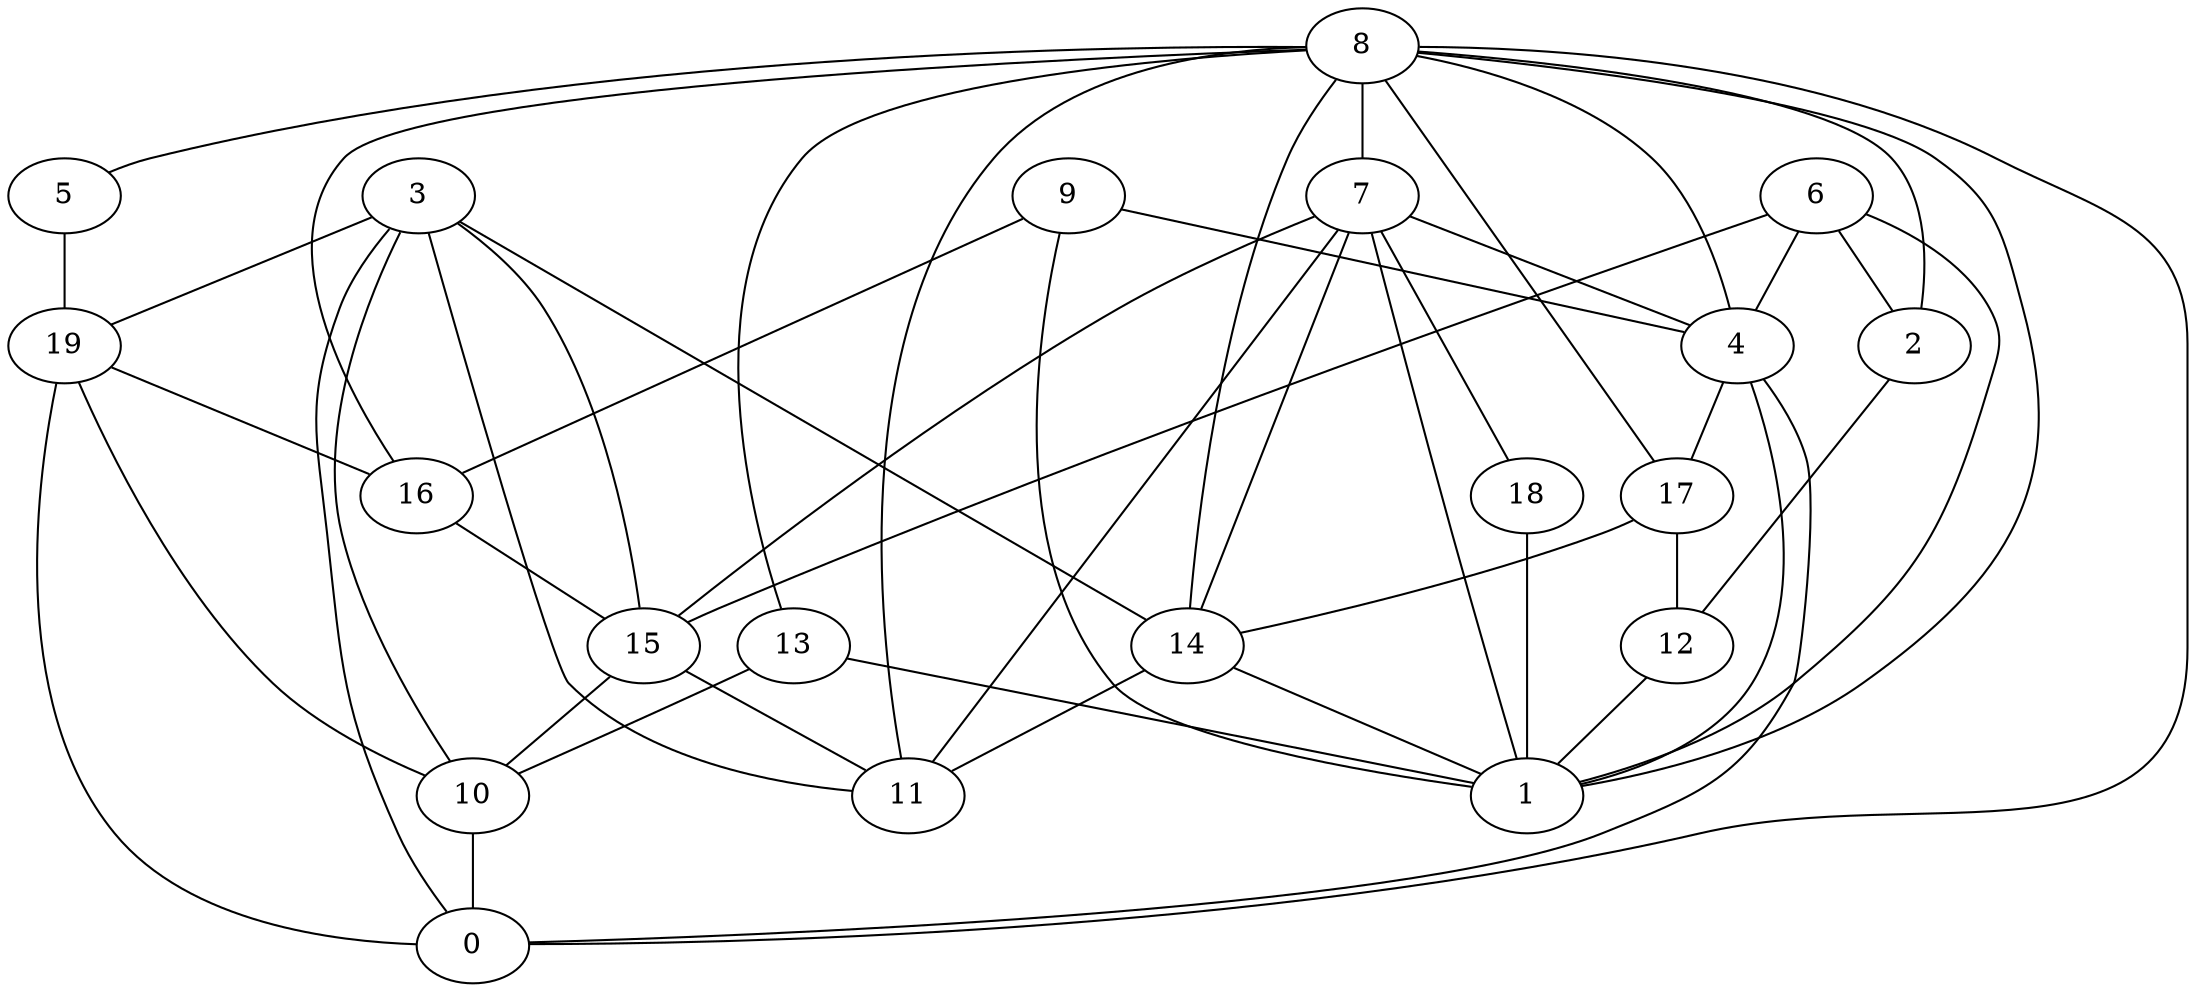 digraph GG_graph {

subgraph G_graph {
edge [color = black]
"16" -> "15" [dir = none]
"3" -> "14" [dir = none]
"18" -> "1" [dir = none]
"9" -> "4" [dir = none]
"5" -> "19" [dir = none]
"8" -> "11" [dir = none]
"8" -> "4" [dir = none]
"8" -> "5" [dir = none]
"8" -> "17" [dir = none]
"8" -> "2" [dir = none]
"8" -> "14" [dir = none]
"8" -> "13" [dir = none]
"2" -> "12" [dir = none]
"6" -> "2" [dir = none]
"19" -> "0" [dir = none]
"7" -> "15" [dir = none]
"7" -> "14" [dir = none]
"13" -> "1" [dir = none]
"15" -> "10" [dir = none]
"15" -> "11" [dir = none]
"8" -> "0" [dir = none]
"14" -> "1" [dir = none]
"4" -> "0" [dir = none]
"3" -> "10" [dir = none]
"17" -> "14" [dir = none]
"9" -> "1" [dir = none]
"6" -> "15" [dir = none]
"14" -> "11" [dir = none]
"8" -> "7" [dir = none]
"13" -> "10" [dir = none]
"12" -> "1" [dir = none]
"3" -> "15" [dir = none]
"3" -> "19" [dir = none]
"7" -> "11" [dir = none]
"9" -> "16" [dir = none]
"19" -> "10" [dir = none]
"3" -> "0" [dir = none]
"8" -> "16" [dir = none]
"6" -> "1" [dir = none]
"19" -> "16" [dir = none]
"8" -> "1" [dir = none]
"7" -> "4" [dir = none]
"7" -> "1" [dir = none]
"7" -> "18" [dir = none]
"4" -> "17" [dir = none]
"10" -> "0" [dir = none]
"3" -> "11" [dir = none]
"17" -> "12" [dir = none]
"6" -> "4" [dir = none]
"4" -> "1" [dir = none]
}

}
